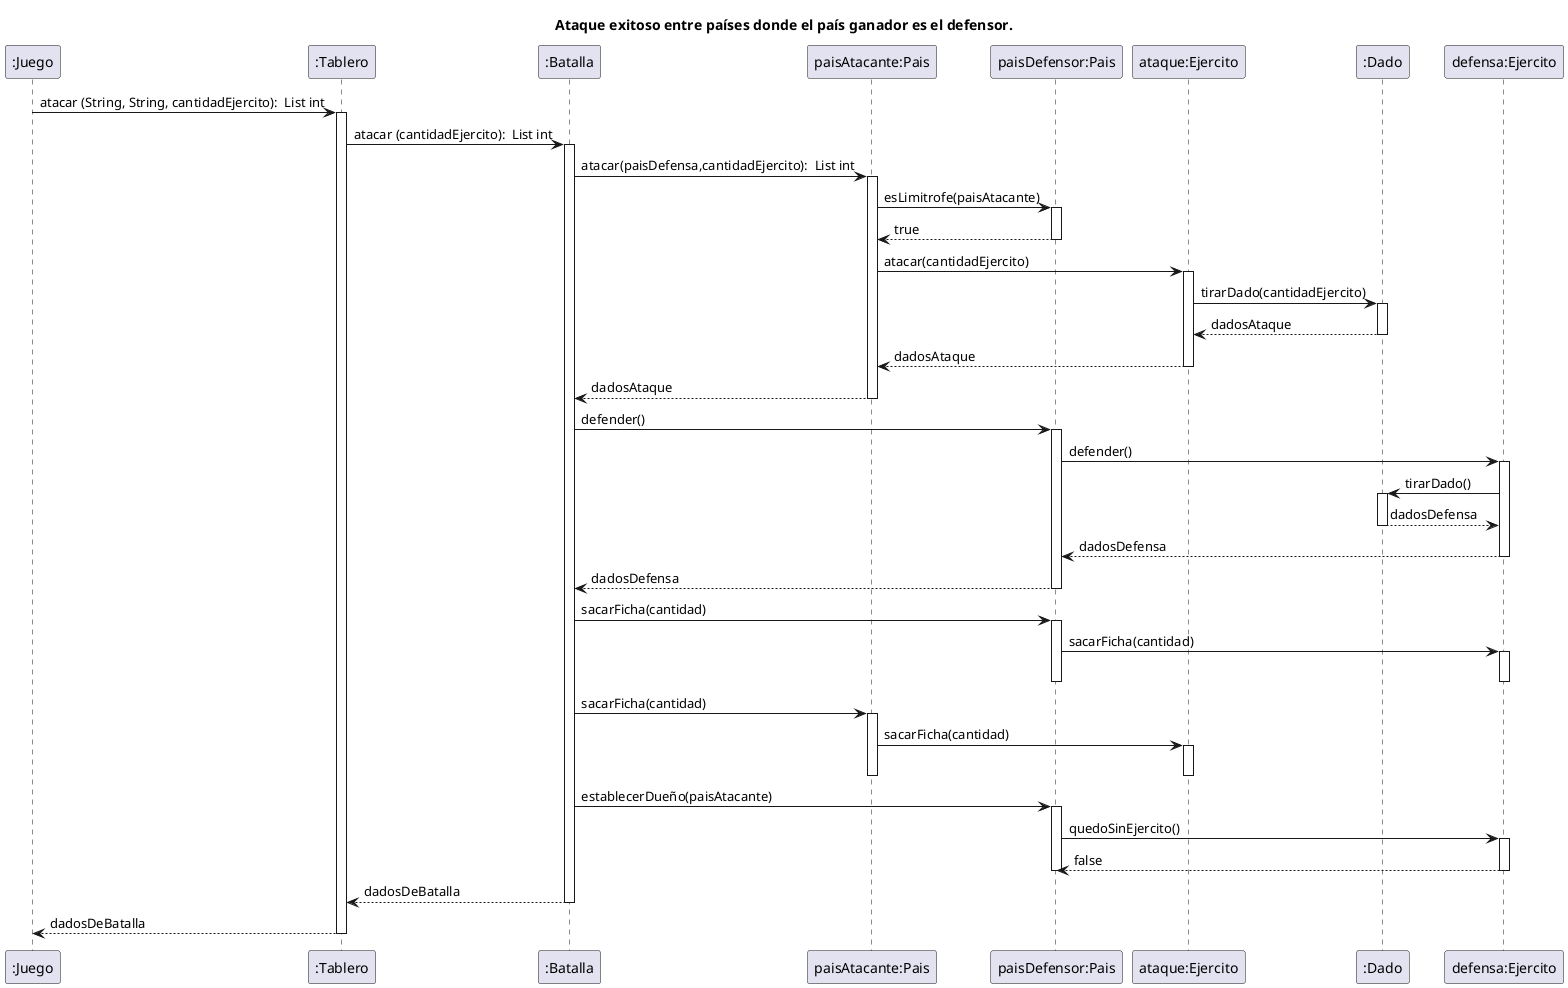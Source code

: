 @startuml
title: Ataque exitoso entre países donde el país ganador es el defensor.

":Juego" -> ":Tablero" : atacar (String, String, cantidadEjercito):  List int
activate ":Tablero"
":Tablero" -> ":Batalla": atacar (cantidadEjercito):  List int
activate ":Batalla"
":Batalla" -> "paisAtacante:Pais": atacar(paisDefensa,cantidadEjercito):  List int
activate "paisAtacante:Pais"
"paisAtacante:Pais" -> "paisDefensor:Pais": esLimitrofe(paisAtacante)
activate "paisDefensor:Pais"
"paisDefensor:Pais" --> "paisAtacante:Pais": true
deactivate "paisDefensor:Pais"
"paisAtacante:Pais" -> "ataque:Ejercito": atacar(cantidadEjercito)
activate "ataque:Ejercito"
"ataque:Ejercito" -> ":Dado": tirarDado(cantidadEjercito)
activate ":Dado"
":Dado" --> "ataque:Ejercito": dadosAtaque
deactivate ":Dado"
"ataque:Ejercito" --> "paisAtacante:Pais": dadosAtaque
deactivate "ataque:Ejercito"
"paisAtacante:Pais" --> ":Batalla": dadosAtaque
deactivate "paisAtacante:Pais"
":Batalla" -> "paisDefensor:Pais": defender()
activate "paisDefensor:Pais"
"paisDefensor:Pais" -> "defensa:Ejercito": defender()
activate "defensa:Ejercito"
"defensa:Ejercito" -> ":Dado": tirarDado()
activate ":Dado"
":Dado" --> "defensa:Ejercito": dadosDefensa
deactivate ":Dado"
"defensa:Ejercito" --> "paisDefensor:Pais": dadosDefensa
deactivate "defensa:Ejercito"
"paisDefensor:Pais" --> ":Batalla": dadosDefensa
deactivate "paisDefensor:Pais"

":Batalla" -> "paisDefensor:Pais" : sacarFicha(cantidad)
            activate "paisDefensor:Pais"
"paisDefensor:Pais" -> "defensa:Ejercito": sacarFicha(cantidad)
activate "defensa:Ejercito"
deactivate "defensa:Ejercito"
deactivate "paisDefensor:Pais"

":Batalla" -> "paisAtacante:Pais" : sacarFicha(cantidad)
            activate "paisAtacante:Pais"
"paisAtacante:Pais" -> "ataque:Ejercito": sacarFicha(cantidad)
activate "ataque:Ejercito"
deactivate "ataque:Ejercito"
deactivate "paisAtacante:Pais"
":Batalla" -> "paisDefensor:Pais" : establecerDueño(paisAtacante)
            activate "paisDefensor:Pais"
"paisDefensor:Pais" -> "defensa:Ejercito": quedoSinEjercito()
activate "defensa:Ejercito"
"defensa:Ejercito" --> "paisDefensor:Pais": false
deactivate "defensa:Ejercito"

deactivate "paisAtacante:Pais"
deactivate "paisDefensor:Pais"
":Batalla" --> ":Tablero": dadosDeBatalla
deactivate ":Batalla"
":Tablero" --> ":Juego": dadosDeBatalla
deactivate ":Tablero"
@enduml